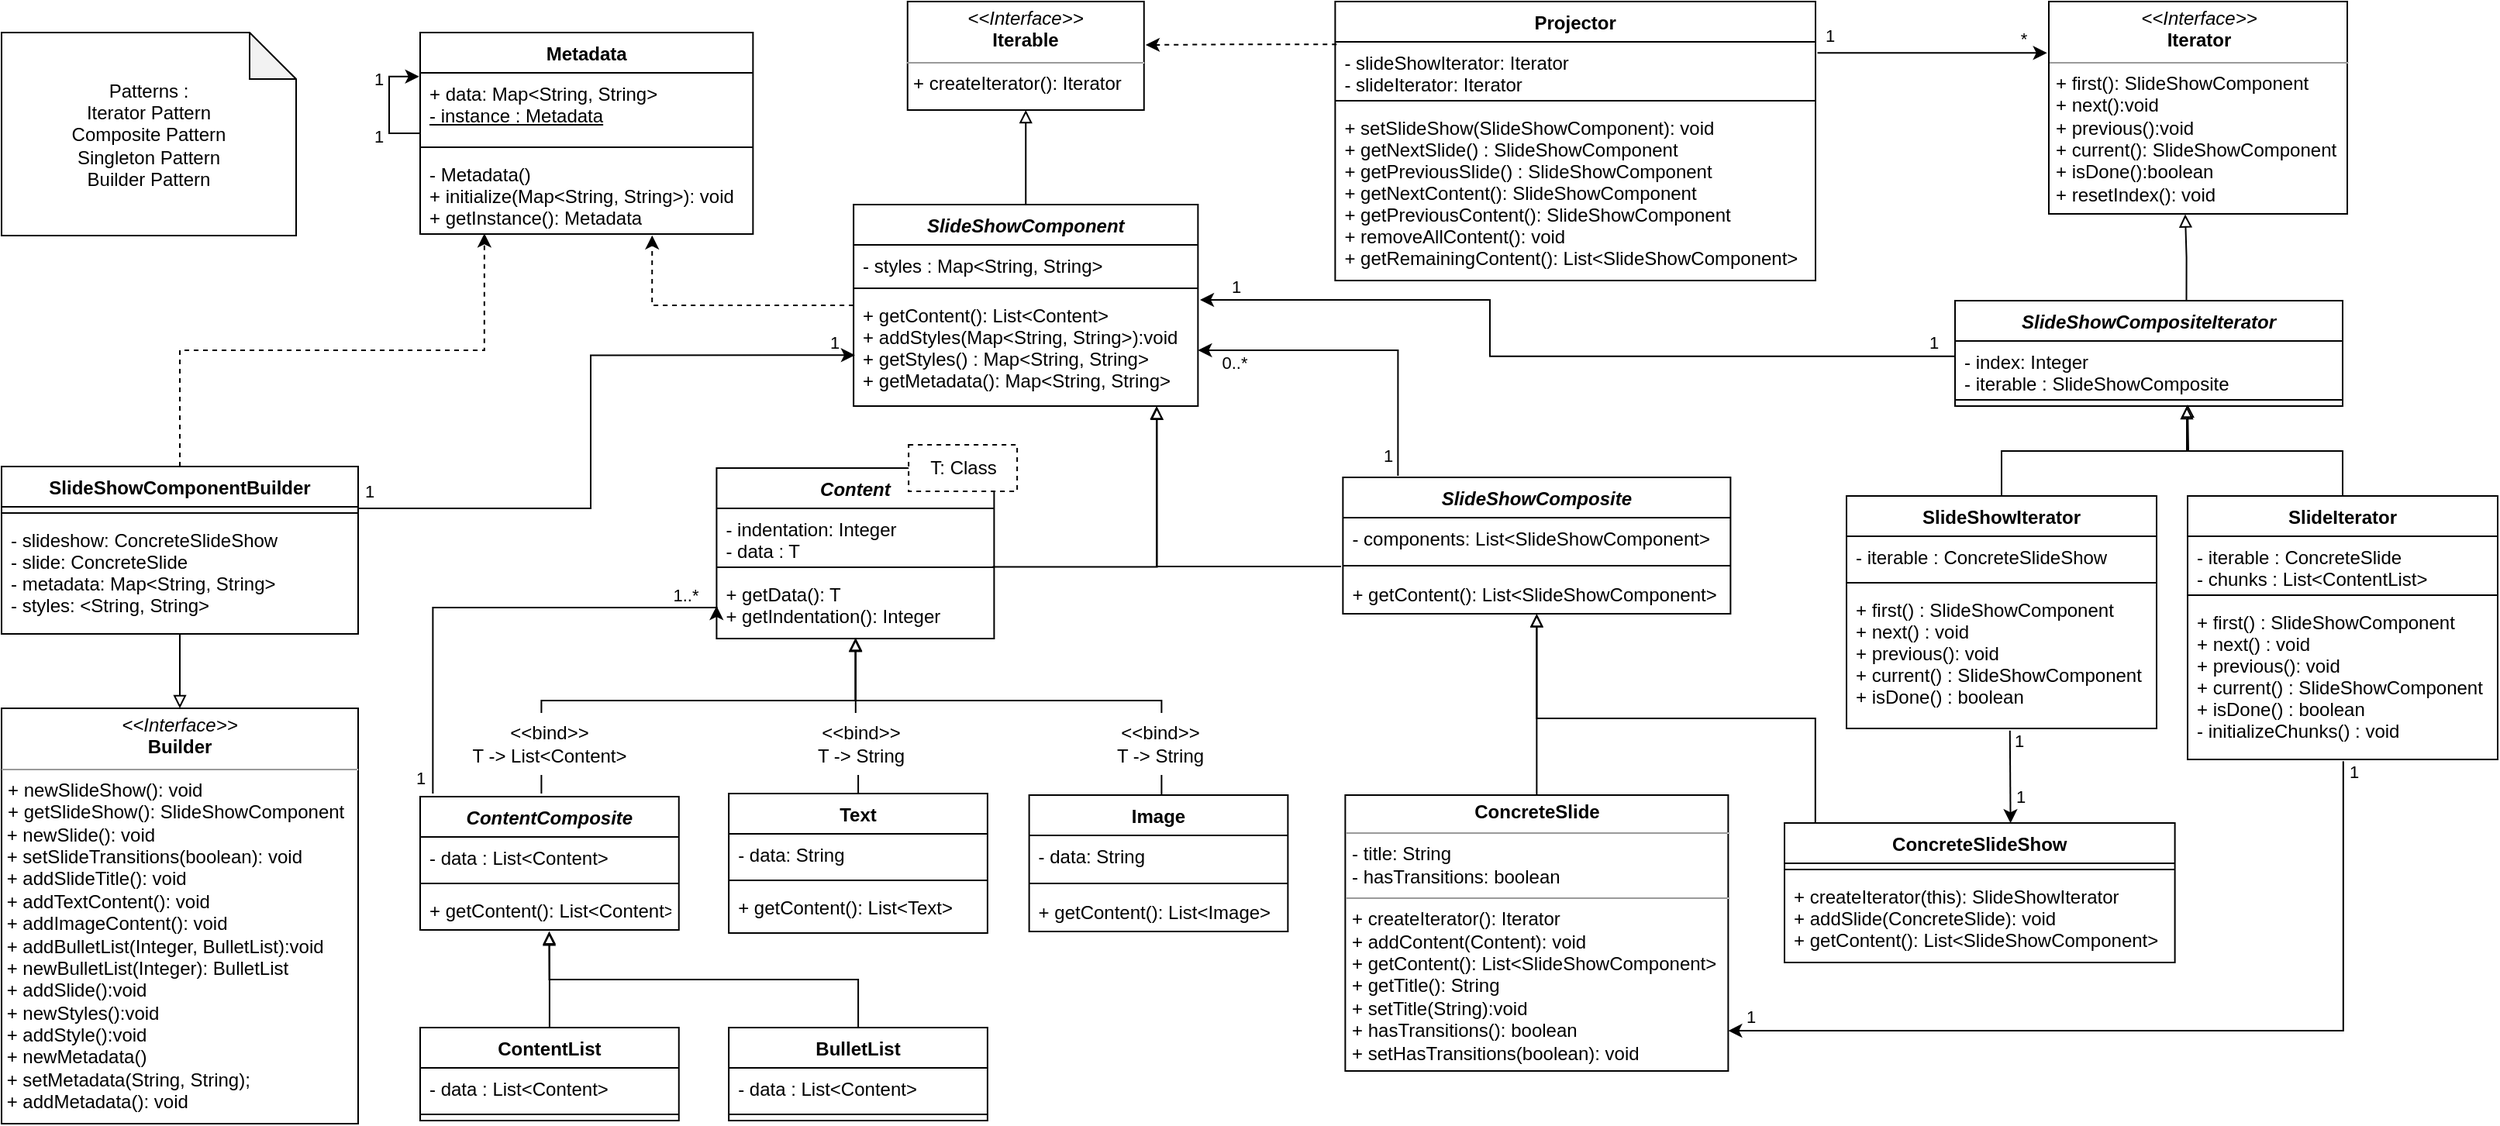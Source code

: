 <mxfile version="20.5.1" type="device"><diagram id="dJp5wNmj4JbH1_XlsDkN" name="Page-1"><mxGraphModel dx="1901" dy="945" grid="1" gridSize="10" guides="1" tooltips="1" connect="1" arrows="1" fold="1" page="1" pageScale="1" pageWidth="1654" pageHeight="2336" math="0" shadow="0"><root><mxCell id="0"/><mxCell id="1" parent="0"/><mxCell id="BEjTRMxC8oMAZIC29KmR-113" style="edgeStyle=orthogonalEdgeStyle;rounded=0;orthogonalLoop=1;jettySize=auto;html=1;startArrow=none;startFill=0;endArrow=block;endFill=0;entryX=0.5;entryY=1;entryDx=0;entryDy=0;exitX=0.5;exitY=0;exitDx=0;exitDy=0;" parent="1" source="BEjTRMxC8oMAZIC29KmR-5" target="BEjTRMxC8oMAZIC29KmR-72" edge="1"><mxGeometry relative="1" as="geometry"><mxPoint x="848.19" y="118" as="targetPoint"/><mxPoint x="734.19" y="161" as="sourcePoint"/></mxGeometry></mxCell><mxCell id="H9FdFN-ClzO1cE9R2MqB-24" style="edgeStyle=orthogonalEdgeStyle;rounded=0;orthogonalLoop=1;jettySize=auto;html=1;entryX=0.697;entryY=1.016;entryDx=0;entryDy=0;entryPerimeter=0;dashed=1;endArrow=classic;endFill=1;" parent="1" source="BEjTRMxC8oMAZIC29KmR-5" target="BEjTRMxC8oMAZIC29KmR-18" edge="1"><mxGeometry relative="1" as="geometry"/></mxCell><mxCell id="BEjTRMxC8oMAZIC29KmR-5" value="SlideShowComponent" style="swimlane;fontStyle=3;align=center;verticalAlign=top;childLayout=stackLayout;horizontal=1;startSize=26;horizontalStack=0;resizeParent=1;resizeParentMax=0;resizeLast=0;collapsible=1;marginBottom=0;" parent="1" vertex="1"><mxGeometry x="579.56" y="151" width="222.13" height="130" as="geometry"/></mxCell><mxCell id="BEjTRMxC8oMAZIC29KmR-6" value="- styles : Map&lt;String, String&gt;" style="text;strokeColor=none;fillColor=none;align=left;verticalAlign=top;spacingLeft=4;spacingRight=4;overflow=hidden;rotatable=0;points=[[0,0.5],[1,0.5]];portConstraint=eastwest;" parent="BEjTRMxC8oMAZIC29KmR-5" vertex="1"><mxGeometry y="26" width="222.13" height="24" as="geometry"/></mxCell><mxCell id="BEjTRMxC8oMAZIC29KmR-7" value="" style="line;strokeWidth=1;fillColor=none;align=left;verticalAlign=middle;spacingTop=-1;spacingLeft=3;spacingRight=3;rotatable=0;labelPosition=right;points=[];portConstraint=eastwest;strokeColor=inherit;" parent="BEjTRMxC8oMAZIC29KmR-5" vertex="1"><mxGeometry y="50" width="222.13" height="8" as="geometry"/></mxCell><mxCell id="BEjTRMxC8oMAZIC29KmR-8" value="+ getContent(): List&lt;Content&gt;&#10;+ addStyles(Map&lt;String, String&gt;):void&#10;+ getStyles() : Map&lt;String, String&gt;&#10;+ getMetadata(): Map&lt;String, String&gt;&#10;" style="text;strokeColor=none;fillColor=none;align=left;verticalAlign=top;spacingLeft=4;spacingRight=4;overflow=hidden;rotatable=0;points=[[0,0.5],[1,0.5]];portConstraint=eastwest;" parent="BEjTRMxC8oMAZIC29KmR-5" vertex="1"><mxGeometry y="58" width="222.13" height="72" as="geometry"/></mxCell><mxCell id="BEjTRMxC8oMAZIC29KmR-15" value="Metadata" style="swimlane;fontStyle=1;align=center;verticalAlign=top;childLayout=stackLayout;horizontal=1;startSize=26;horizontalStack=0;resizeParent=1;resizeParentMax=0;resizeLast=0;collapsible=1;marginBottom=0;" parent="1" vertex="1"><mxGeometry x="300" y="40" width="214.68" height="130" as="geometry"/></mxCell><mxCell id="BEjTRMxC8oMAZIC29KmR-16" value="+ data: Map&amp;lt;String, String&amp;gt;&lt;br&gt;&lt;u&gt;- instance : Metadata&lt;/u&gt;" style="text;strokeColor=none;fillColor=none;align=left;verticalAlign=top;spacingLeft=4;spacingRight=4;overflow=hidden;rotatable=0;points=[[0,0.5],[1,0.5]];portConstraint=eastwest;html=1;" parent="BEjTRMxC8oMAZIC29KmR-15" vertex="1"><mxGeometry y="26" width="214.68" height="44" as="geometry"/></mxCell><mxCell id="BEjTRMxC8oMAZIC29KmR-17" value="" style="line;strokeWidth=1;fillColor=none;align=left;verticalAlign=middle;spacingTop=-1;spacingLeft=3;spacingRight=3;rotatable=0;labelPosition=right;points=[];portConstraint=eastwest;strokeColor=inherit;" parent="BEjTRMxC8oMAZIC29KmR-15" vertex="1"><mxGeometry y="70" width="214.68" height="8" as="geometry"/></mxCell><mxCell id="BEjTRMxC8oMAZIC29KmR-18" value="- Metadata()&#10;+ initialize(Map&lt;String, String&gt;): void&#10;+ getInstance(): Metadata" style="text;strokeColor=none;fillColor=none;align=left;verticalAlign=top;spacingLeft=4;spacingRight=4;overflow=hidden;rotatable=0;points=[[0,0.5],[1,0.5]];portConstraint=eastwest;" parent="BEjTRMxC8oMAZIC29KmR-15" vertex="1"><mxGeometry y="78" width="214.68" height="52" as="geometry"/></mxCell><mxCell id="TA6oF3tq6VPVfZ2ChKSb-13" style="edgeStyle=orthogonalEdgeStyle;rounded=0;orthogonalLoop=1;jettySize=auto;html=1;startArrow=none;startFill=0;endArrow=classic;endFill=1;entryX=-0.003;entryY=0.055;entryDx=0;entryDy=0;entryPerimeter=0;" parent="BEjTRMxC8oMAZIC29KmR-15" source="BEjTRMxC8oMAZIC29KmR-16" target="BEjTRMxC8oMAZIC29KmR-16" edge="1"><mxGeometry relative="1" as="geometry"><mxPoint x="-5.32" y="29" as="targetPoint"/><Array as="points"><mxPoint x="-20" y="65"/><mxPoint x="-20" y="29"/></Array></mxGeometry></mxCell><mxCell id="diG9DpCNGjjHX850nTGm-32" value="1" style="edgeLabel;html=1;align=center;verticalAlign=middle;resizable=0;points=[];" parent="TA6oF3tq6VPVfZ2ChKSb-13" vertex="1" connectable="0"><mxGeometry x="-0.741" y="1" relative="1" as="geometry"><mxPoint x="-17" y="1" as="offset"/></mxGeometry></mxCell><mxCell id="diG9DpCNGjjHX850nTGm-33" value="1" style="edgeLabel;html=1;align=center;verticalAlign=middle;resizable=0;points=[];" parent="TA6oF3tq6VPVfZ2ChKSb-13" vertex="1" connectable="0"><mxGeometry x="0.649" y="-1" relative="1" as="geometry"><mxPoint x="-13" as="offset"/></mxGeometry></mxCell><mxCell id="BEjTRMxC8oMAZIC29KmR-68" style="edgeStyle=orthogonalEdgeStyle;rounded=0;orthogonalLoop=1;jettySize=auto;html=1;startArrow=none;startFill=0;endArrow=classic;endFill=1;exitX=0.142;exitY=-0.011;exitDx=0;exitDy=0;exitPerimeter=0;" parent="1" target="BEjTRMxC8oMAZIC29KmR-8" edge="1" source="H9FdFN-ClzO1cE9R2MqB-15"><mxGeometry relative="1" as="geometry"><mxPoint x="930" y="321" as="sourcePoint"/></mxGeometry></mxCell><mxCell id="diG9DpCNGjjHX850nTGm-20" value="1" style="edgeLabel;html=1;align=center;verticalAlign=middle;resizable=0;points=[];" parent="BEjTRMxC8oMAZIC29KmR-68" vertex="1" connectable="0"><mxGeometry x="-0.814" y="-1" relative="1" as="geometry"><mxPoint x="-8" y="6" as="offset"/></mxGeometry></mxCell><mxCell id="diG9DpCNGjjHX850nTGm-21" value="0..*" style="edgeLabel;html=1;align=center;verticalAlign=middle;resizable=0;points=[];" parent="BEjTRMxC8oMAZIC29KmR-68" vertex="1" connectable="0"><mxGeometry x="0.831" y="-2" relative="1" as="geometry"><mxPoint x="6" y="10" as="offset"/></mxGeometry></mxCell><mxCell id="diG9DpCNGjjHX850nTGm-8" style="edgeStyle=orthogonalEdgeStyle;rounded=0;orthogonalLoop=1;jettySize=auto;html=1;endArrow=block;endFill=0;exitX=-0.005;exitY=-0.175;exitDx=0;exitDy=0;exitPerimeter=0;" parent="1" source="H9FdFN-ClzO1cE9R2MqB-18" edge="1"><mxGeometry relative="1" as="geometry"><mxPoint x="775" y="281" as="targetPoint"/><mxPoint x="836.94" y="384.312" as="sourcePoint"/><Array as="points"><mxPoint x="775.19" y="385"/></Array></mxGeometry></mxCell><mxCell id="TA6oF3tq6VPVfZ2ChKSb-8" style="edgeStyle=orthogonalEdgeStyle;rounded=0;orthogonalLoop=1;jettySize=auto;html=1;entryX=0.501;entryY=1;entryDx=0;entryDy=0;entryPerimeter=0;startArrow=none;startFill=0;endArrow=block;endFill=0;" parent="1" source="BEjTRMxC8oMAZIC29KmR-26" target="BEjTRMxC8oMAZIC29KmR-44" edge="1"><mxGeometry relative="1" as="geometry"/></mxCell><mxCell id="BEjTRMxC8oMAZIC29KmR-26" value="Text" style="swimlane;fontStyle=1;align=center;verticalAlign=top;childLayout=stackLayout;horizontal=1;startSize=26;horizontalStack=0;resizeParent=1;resizeParentMax=0;resizeLast=0;collapsible=1;marginBottom=0;" parent="1" vertex="1"><mxGeometry x="499.07" y="531" width="166.88" height="90" as="geometry"/></mxCell><mxCell id="BEjTRMxC8oMAZIC29KmR-27" value="- data: String" style="text;strokeColor=none;fillColor=none;align=left;verticalAlign=top;spacingLeft=4;spacingRight=4;overflow=hidden;rotatable=0;points=[[0,0.5],[1,0.5]];portConstraint=eastwest;" parent="BEjTRMxC8oMAZIC29KmR-26" vertex="1"><mxGeometry y="26" width="166.88" height="26" as="geometry"/></mxCell><mxCell id="BEjTRMxC8oMAZIC29KmR-28" value="" style="line;strokeWidth=1;fillColor=none;align=left;verticalAlign=middle;spacingTop=-1;spacingLeft=3;spacingRight=3;rotatable=0;labelPosition=right;points=[];portConstraint=eastwest;strokeColor=inherit;" parent="BEjTRMxC8oMAZIC29KmR-26" vertex="1"><mxGeometry y="52" width="166.88" height="8" as="geometry"/></mxCell><mxCell id="BEjTRMxC8oMAZIC29KmR-29" value="+ getContent(): List&lt;Text&gt;" style="text;strokeColor=none;fillColor=none;align=left;verticalAlign=top;spacingLeft=4;spacingRight=4;overflow=hidden;rotatable=0;points=[[0,0.5],[1,0.5]];portConstraint=eastwest;" parent="BEjTRMxC8oMAZIC29KmR-26" vertex="1"><mxGeometry y="60" width="166.88" height="30" as="geometry"/></mxCell><mxCell id="TA6oF3tq6VPVfZ2ChKSb-9" style="edgeStyle=orthogonalEdgeStyle;rounded=0;orthogonalLoop=1;jettySize=auto;html=1;entryX=0.5;entryY=1;entryDx=0;entryDy=0;startArrow=none;startFill=0;endArrow=block;endFill=0;" parent="1" source="BEjTRMxC8oMAZIC29KmR-31" target="BEjTRMxC8oMAZIC29KmR-41" edge="1"><mxGeometry relative="1" as="geometry"><Array as="points"><mxPoint x="778.19" y="471"/><mxPoint x="580.19" y="471"/></Array></mxGeometry></mxCell><mxCell id="BEjTRMxC8oMAZIC29KmR-31" value="Image" style="swimlane;fontStyle=1;align=center;verticalAlign=top;childLayout=stackLayout;horizontal=1;startSize=26;horizontalStack=0;resizeParent=1;resizeParentMax=0;resizeLast=0;collapsible=1;marginBottom=0;" parent="1" vertex="1"><mxGeometry x="692.81" y="532" width="166.88" height="88" as="geometry"/></mxCell><mxCell id="BEjTRMxC8oMAZIC29KmR-32" value="- data: String" style="text;strokeColor=none;fillColor=none;align=left;verticalAlign=top;spacingLeft=4;spacingRight=4;overflow=hidden;rotatable=0;points=[[0,0.5],[1,0.5]];portConstraint=eastwest;" parent="BEjTRMxC8oMAZIC29KmR-31" vertex="1"><mxGeometry y="26" width="166.88" height="26" as="geometry"/></mxCell><mxCell id="BEjTRMxC8oMAZIC29KmR-33" value="" style="line;strokeWidth=1;fillColor=none;align=left;verticalAlign=middle;spacingTop=-1;spacingLeft=3;spacingRight=3;rotatable=0;labelPosition=right;points=[];portConstraint=eastwest;strokeColor=inherit;" parent="BEjTRMxC8oMAZIC29KmR-31" vertex="1"><mxGeometry y="52" width="166.88" height="10" as="geometry"/></mxCell><mxCell id="BEjTRMxC8oMAZIC29KmR-34" value="+ getContent(): List&lt;Image&gt;" style="text;strokeColor=none;fillColor=none;align=left;verticalAlign=top;spacingLeft=4;spacingRight=4;overflow=hidden;rotatable=0;points=[[0,0.5],[1,0.5]];portConstraint=eastwest;" parent="BEjTRMxC8oMAZIC29KmR-31" vertex="1"><mxGeometry y="62" width="166.88" height="26" as="geometry"/></mxCell><mxCell id="1Rqe-ZaB17CGoWird3mA-8" style="edgeStyle=orthogonalEdgeStyle;rounded=0;orthogonalLoop=1;jettySize=auto;html=1;entryX=0;entryY=0.5;entryDx=0;entryDy=0;" parent="1" target="BEjTRMxC8oMAZIC29KmR-44" edge="1"><mxGeometry relative="1" as="geometry"><Array as="points"><mxPoint x="308" y="411"/><mxPoint x="491" y="411"/></Array><mxPoint x="308.19" y="531" as="sourcePoint"/><mxPoint x="468.19" y="396" as="targetPoint"/></mxGeometry></mxCell><mxCell id="diG9DpCNGjjHX850nTGm-22" value="1" style="edgeLabel;html=1;align=center;verticalAlign=middle;resizable=0;points=[];" parent="1Rqe-ZaB17CGoWird3mA-8" vertex="1" connectable="0"><mxGeometry x="-0.936" y="1" relative="1" as="geometry"><mxPoint x="-7" y="-1" as="offset"/></mxGeometry></mxCell><mxCell id="diG9DpCNGjjHX850nTGm-23" value="1..*" style="edgeLabel;html=1;align=center;verticalAlign=middle;resizable=0;points=[];" parent="1Rqe-ZaB17CGoWird3mA-8" vertex="1" connectable="0"><mxGeometry x="0.799" y="3" relative="1" as="geometry"><mxPoint x="9" y="-5" as="offset"/></mxGeometry></mxCell><mxCell id="BEjTRMxC8oMAZIC29KmR-36" value="ContentComposite" style="swimlane;fontStyle=3;align=center;verticalAlign=top;childLayout=stackLayout;horizontal=1;startSize=26;horizontalStack=0;resizeParent=1;resizeParentMax=0;resizeLast=0;collapsible=1;marginBottom=0;" parent="1" vertex="1"><mxGeometry x="300" y="533" width="166.88" height="86" as="geometry"/></mxCell><mxCell id="BEjTRMxC8oMAZIC29KmR-37" value="- data : List&lt;Content&gt;" style="text;strokeColor=none;fillColor=none;align=left;verticalAlign=top;spacingLeft=4;spacingRight=4;overflow=hidden;rotatable=0;points=[[0,0.5],[1,0.5]];portConstraint=eastwest;" parent="BEjTRMxC8oMAZIC29KmR-36" vertex="1"><mxGeometry y="26" width="166.88" height="26" as="geometry"/></mxCell><mxCell id="BEjTRMxC8oMAZIC29KmR-38" value="" style="line;strokeWidth=1;fillColor=none;align=left;verticalAlign=middle;spacingTop=-1;spacingLeft=3;spacingRight=3;rotatable=0;labelPosition=right;points=[];portConstraint=eastwest;strokeColor=inherit;" parent="BEjTRMxC8oMAZIC29KmR-36" vertex="1"><mxGeometry y="52" width="166.88" height="8" as="geometry"/></mxCell><mxCell id="BEjTRMxC8oMAZIC29KmR-39" value="+ getContent(): List&lt;Content&gt;" style="text;strokeColor=none;fillColor=none;align=left;verticalAlign=top;spacingLeft=4;spacingRight=4;overflow=hidden;rotatable=0;points=[[0,0.5],[1,0.5]];portConstraint=eastwest;" parent="BEjTRMxC8oMAZIC29KmR-36" vertex="1"><mxGeometry y="60" width="166.88" height="26" as="geometry"/></mxCell><mxCell id="TA6oF3tq6VPVfZ2ChKSb-7" style="edgeStyle=orthogonalEdgeStyle;rounded=0;orthogonalLoop=1;jettySize=auto;html=1;endArrow=none;endFill=0;startArrow=block;startFill=0;exitX=0.501;exitY=0.988;exitDx=0;exitDy=0;exitPerimeter=0;" parent="1" source="BEjTRMxC8oMAZIC29KmR-44" edge="1"><mxGeometry relative="1" as="geometry"><Array as="points"><mxPoint x="581.19" y="471"/><mxPoint x="378.19" y="471"/><mxPoint x="378.19" y="531"/></Array><mxPoint x="378.19" y="531" as="targetPoint"/></mxGeometry></mxCell><mxCell id="diG9DpCNGjjHX850nTGm-4" style="edgeStyle=orthogonalEdgeStyle;rounded=0;orthogonalLoop=1;jettySize=auto;html=1;entryX=0.881;entryY=1.006;entryDx=0;entryDy=0;entryPerimeter=0;endArrow=block;endFill=0;exitX=0.994;exitY=0.589;exitDx=0;exitDy=0;exitPerimeter=0;" parent="1" target="BEjTRMxC8oMAZIC29KmR-8" edge="1"><mxGeometry relative="1" as="geometry"><mxPoint x="669.126" y="384.712" as="sourcePoint"/><mxPoint x="774.61" y="285.38" as="targetPoint"/><Array as="points"><mxPoint x="775" y="385"/></Array></mxGeometry></mxCell><mxCell id="BEjTRMxC8oMAZIC29KmR-41" value="Content" style="swimlane;fontStyle=3;align=center;verticalAlign=top;childLayout=stackLayout;horizontal=1;startSize=26;horizontalStack=0;resizeParent=1;resizeParentMax=0;resizeLast=0;collapsible=1;marginBottom=0;" parent="1" vertex="1"><mxGeometry x="491.21" y="321" width="178.99" height="110" as="geometry"/></mxCell><mxCell id="BEjTRMxC8oMAZIC29KmR-42" value="- indentation: Integer&#10;- data : T" style="text;strokeColor=none;fillColor=none;align=left;verticalAlign=top;spacingLeft=4;spacingRight=4;overflow=hidden;rotatable=0;points=[[0,0.5],[1,0.5]];portConstraint=eastwest;" parent="BEjTRMxC8oMAZIC29KmR-41" vertex="1"><mxGeometry y="26" width="178.99" height="34" as="geometry"/></mxCell><mxCell id="BEjTRMxC8oMAZIC29KmR-43" value="" style="line;strokeWidth=1;fillColor=none;align=left;verticalAlign=middle;spacingTop=-1;spacingLeft=3;spacingRight=3;rotatable=0;labelPosition=right;points=[];portConstraint=eastwest;strokeColor=inherit;" parent="BEjTRMxC8oMAZIC29KmR-41" vertex="1"><mxGeometry y="60" width="178.99" height="8" as="geometry"/></mxCell><mxCell id="BEjTRMxC8oMAZIC29KmR-44" value="+ getData(): T&#10;+ getIndentation(): Integer" style="text;strokeColor=none;fillColor=none;align=left;verticalAlign=top;spacingLeft=4;spacingRight=4;overflow=hidden;rotatable=0;points=[[0,0.5],[1,0.5]];portConstraint=eastwest;" parent="BEjTRMxC8oMAZIC29KmR-41" vertex="1"><mxGeometry y="68" width="178.99" height="42" as="geometry"/></mxCell><mxCell id="diG9DpCNGjjHX850nTGm-10" value="" style="edgeStyle=orthogonalEdgeStyle;rounded=0;orthogonalLoop=1;jettySize=auto;html=1;endArrow=classic;endFill=1;exitX=1.004;exitY=0.209;exitDx=0;exitDy=0;exitPerimeter=0;entryX=-0.006;entryY=0.242;entryDx=0;entryDy=0;entryPerimeter=0;" parent="1" source="BEjTRMxC8oMAZIC29KmR-54" target="BEjTRMxC8oMAZIC29KmR-75" edge="1"><mxGeometry x="-0.868" y="4" relative="1" as="geometry"><mxPoint x="1170" y="74.81" as="sourcePoint"/><mxPoint x="1236" y="73" as="targetPoint"/><mxPoint as="offset"/><Array as="points"><mxPoint x="1220" y="53"/><mxPoint x="1220" y="53"/></Array></mxGeometry></mxCell><mxCell id="diG9DpCNGjjHX850nTGm-13" value="*" style="edgeLabel;html=1;align=center;verticalAlign=middle;resizable=0;points=[];" parent="diG9DpCNGjjHX850nTGm-10" vertex="1" connectable="0"><mxGeometry x="0.733" y="-1" relative="1" as="geometry"><mxPoint x="4" y="-10" as="offset"/></mxGeometry></mxCell><mxCell id="diG9DpCNGjjHX850nTGm-14" value="1" style="edgeLabel;html=1;align=center;verticalAlign=middle;resizable=0;points=[];" parent="diG9DpCNGjjHX850nTGm-10" vertex="1" connectable="0"><mxGeometry x="-0.484" y="1" relative="1" as="geometry"><mxPoint x="-30" y="-10" as="offset"/></mxGeometry></mxCell><mxCell id="IIY0gkFRQyNeZIVxNkBU-9" style="edgeStyle=orthogonalEdgeStyle;rounded=0;orthogonalLoop=1;jettySize=auto;html=1;entryX=1.007;entryY=0.4;entryDx=0;entryDy=0;entryPerimeter=0;endArrow=classic;endFill=1;dashed=1;exitX=0.003;exitY=0.048;exitDx=0;exitDy=0;exitPerimeter=0;" edge="1" parent="1" source="BEjTRMxC8oMAZIC29KmR-54" target="BEjTRMxC8oMAZIC29KmR-72"><mxGeometry relative="1" as="geometry"/></mxCell><mxCell id="BEjTRMxC8oMAZIC29KmR-53" value="Projector" style="swimlane;fontStyle=1;align=center;verticalAlign=top;childLayout=stackLayout;horizontal=1;startSize=26;horizontalStack=0;resizeParent=1;resizeParentMax=0;resizeLast=0;collapsible=1;marginBottom=0;" parent="1" vertex="1"><mxGeometry x="890.19" y="20" width="309.81" height="180" as="geometry"/></mxCell><mxCell id="BEjTRMxC8oMAZIC29KmR-54" value="- slideShowIterator: Iterator&#10;- slideIterator: Iterator" style="text;strokeColor=none;fillColor=none;align=left;verticalAlign=top;spacingLeft=4;spacingRight=4;overflow=hidden;rotatable=0;points=[[0,0.5],[1,0.5]];portConstraint=eastwest;" parent="BEjTRMxC8oMAZIC29KmR-53" vertex="1"><mxGeometry y="26" width="309.81" height="34" as="geometry"/></mxCell><mxCell id="BEjTRMxC8oMAZIC29KmR-55" value="" style="line;strokeWidth=1;fillColor=none;align=left;verticalAlign=middle;spacingTop=-1;spacingLeft=3;spacingRight=3;rotatable=0;labelPosition=right;points=[];portConstraint=eastwest;strokeColor=inherit;" parent="BEjTRMxC8oMAZIC29KmR-53" vertex="1"><mxGeometry y="60" width="309.81" height="8" as="geometry"/></mxCell><mxCell id="BEjTRMxC8oMAZIC29KmR-56" value="+ setSlideShow(SlideShowComponent): void&#10;+ getNextSlide() : SlideShowComponent&#10;+ getPreviousSlide() : SlideShowComponent&#10;+ getNextContent(): SlideShowComponent&#10;+ getPreviousContent(): SlideShowComponent&#10;+ removeAllContent(): void&#10;+ getRemainingContent(): List&lt;SlideShowComponent&gt;" style="text;strokeColor=none;fillColor=none;align=left;verticalAlign=top;spacingLeft=4;spacingRight=4;overflow=hidden;rotatable=0;points=[[0,0.5],[1,0.5]];portConstraint=eastwest;" parent="BEjTRMxC8oMAZIC29KmR-53" vertex="1"><mxGeometry y="68" width="309.81" height="112" as="geometry"/></mxCell><mxCell id="BEjTRMxC8oMAZIC29KmR-72" value="&lt;p style=&quot;margin:0px;margin-top:4px;text-align:center;&quot;&gt;&lt;i&gt;&amp;lt;&amp;lt;Interface&amp;gt;&amp;gt;&lt;/i&gt;&lt;br&gt;&lt;b&gt;Iterable&lt;/b&gt;&lt;/p&gt;&lt;hr size=&quot;1&quot;&gt;&lt;p style=&quot;margin:0px;margin-left:4px;&quot;&gt;+ createIterator(): Iterator&lt;/p&gt;&lt;p style=&quot;margin:0px;margin-left:4px;&quot;&gt;&lt;br&gt;&lt;/p&gt;" style="verticalAlign=top;align=left;overflow=fill;fontSize=12;fontFamily=Helvetica;html=1;" parent="1" vertex="1"><mxGeometry x="614.38" y="20" width="152.5" height="70" as="geometry"/></mxCell><mxCell id="BEjTRMxC8oMAZIC29KmR-75" value="&lt;p style=&quot;margin:0px;margin-top:4px;text-align:center;&quot;&gt;&lt;i&gt;&amp;lt;&amp;lt;Interface&amp;gt;&amp;gt;&lt;/i&gt;&lt;br&gt;&lt;b&gt;Iterator&lt;/b&gt;&lt;/p&gt;&lt;hr size=&quot;1&quot;&gt;&lt;p style=&quot;margin:0px;margin-left:4px;&quot;&gt;+ first(): SlideShowComponent&lt;br style=&quot;padding: 0px; margin: 0px;&quot;&gt;+ next():void&lt;/p&gt;&lt;p style=&quot;margin:0px;margin-left:4px;&quot;&gt;+ previous():void&lt;br style=&quot;padding: 0px; margin: 0px;&quot;&gt;+ current(): SlideShowComponent&lt;br style=&quot;padding: 0px; margin: 0px;&quot;&gt;+ isDone():boolean&lt;br&gt;&lt;/p&gt;&lt;p style=&quot;margin:0px;margin-left:4px;&quot;&gt;+ resetIndex(): void&lt;/p&gt;&lt;p style=&quot;margin:0px;margin-left:4px;&quot;&gt;&lt;br&gt;&lt;/p&gt;" style="verticalAlign=top;align=left;overflow=fill;fontSize=12;fontFamily=Helvetica;html=1;" parent="1" vertex="1"><mxGeometry x="1350.5" y="20" width="192.5" height="137" as="geometry"/></mxCell><mxCell id="BEjTRMxC8oMAZIC29KmR-103" style="edgeStyle=orthogonalEdgeStyle;rounded=0;orthogonalLoop=1;jettySize=auto;html=1;entryX=0.457;entryY=1.002;entryDx=0;entryDy=0;startArrow=none;startFill=0;endArrow=block;endFill=0;exitX=0.597;exitY=-0.001;exitDx=0;exitDy=0;exitPerimeter=0;entryPerimeter=0;" parent="1" source="BEjTRMxC8oMAZIC29KmR-78" target="BEjTRMxC8oMAZIC29KmR-75" edge="1"><mxGeometry relative="1" as="geometry"/></mxCell><mxCell id="BEjTRMxC8oMAZIC29KmR-78" value="SlideShowCompositeIterator" style="swimlane;fontStyle=3;align=center;verticalAlign=top;childLayout=stackLayout;horizontal=1;startSize=26;horizontalStack=0;resizeParent=1;resizeParentMax=0;resizeLast=0;collapsible=1;marginBottom=0;" parent="1" vertex="1"><mxGeometry x="1290" y="213" width="250" height="68" as="geometry"><mxRectangle x="1030" y="417" width="140" height="30" as="alternateBounds"/></mxGeometry></mxCell><mxCell id="BEjTRMxC8oMAZIC29KmR-79" value="- index: Integer&#10;- iterable : SlideShowComposite" style="text;strokeColor=none;fillColor=none;align=left;verticalAlign=top;spacingLeft=4;spacingRight=4;overflow=hidden;rotatable=0;points=[[0,0.5],[1,0.5]];portConstraint=eastwest;" parent="BEjTRMxC8oMAZIC29KmR-78" vertex="1"><mxGeometry y="26" width="250" height="34" as="geometry"/></mxCell><mxCell id="BEjTRMxC8oMAZIC29KmR-80" value="" style="line;strokeWidth=1;fillColor=none;align=left;verticalAlign=middle;spacingTop=-1;spacingLeft=3;spacingRight=3;rotatable=0;labelPosition=right;points=[];portConstraint=eastwest;strokeColor=inherit;" parent="BEjTRMxC8oMAZIC29KmR-78" vertex="1"><mxGeometry y="60" width="250" height="8" as="geometry"/></mxCell><mxCell id="H9FdFN-ClzO1cE9R2MqB-26" style="edgeStyle=orthogonalEdgeStyle;rounded=0;orthogonalLoop=1;jettySize=auto;html=1;entryX=0.5;entryY=1.01;entryDx=0;entryDy=0;entryPerimeter=0;endArrow=block;endFill=0;exitX=0.079;exitY=0;exitDx=0;exitDy=0;exitPerimeter=0;" parent="1" target="H9FdFN-ClzO1cE9R2MqB-18" edge="1" source="BEjTRMxC8oMAZIC29KmR-94"><mxGeometry relative="1" as="geometry"><mxPoint x="1200" y="531" as="sourcePoint"/></mxGeometry></mxCell><mxCell id="BEjTRMxC8oMAZIC29KmR-94" value="ConcreteSlideShow" style="swimlane;fontStyle=1;align=center;verticalAlign=top;childLayout=stackLayout;horizontal=1;startSize=26;horizontalStack=0;resizeParent=1;resizeParentMax=0;resizeLast=0;collapsible=1;marginBottom=0;" parent="1" vertex="1"><mxGeometry x="1180" y="550" width="251.81" height="90" as="geometry"><mxRectangle x="860" y="859" width="150" height="30" as="alternateBounds"/></mxGeometry></mxCell><mxCell id="BEjTRMxC8oMAZIC29KmR-96" value="" style="line;strokeWidth=1;fillColor=none;align=left;verticalAlign=middle;spacingTop=-1;spacingLeft=3;spacingRight=3;rotatable=0;labelPosition=right;points=[];portConstraint=eastwest;strokeColor=inherit;" parent="BEjTRMxC8oMAZIC29KmR-94" vertex="1"><mxGeometry y="26" width="251.81" height="8" as="geometry"/></mxCell><mxCell id="BEjTRMxC8oMAZIC29KmR-97" value="+ createIterator(this): SlideShowIterator&#10;+ addSlide(ConcreteSlide): void&#10;+ getContent(): List&lt;SlideShowComponent&gt; " style="text;strokeColor=none;fillColor=none;align=left;verticalAlign=top;spacingLeft=4;spacingRight=4;overflow=hidden;rotatable=0;points=[[0,0.5],[1,0.5]];portConstraint=eastwest;" parent="BEjTRMxC8oMAZIC29KmR-94" vertex="1"><mxGeometry y="34" width="251.81" height="56" as="geometry"/></mxCell><mxCell id="1Rqe-ZaB17CGoWird3mA-18" value="&lt;p style=&quot;margin:0px;margin-top:4px;text-align:center;&quot;&gt;&lt;i&gt;&amp;lt;&amp;lt;Interface&amp;gt;&amp;gt;&lt;/i&gt;&lt;br&gt;&lt;b&gt;Builder&lt;/b&gt;&lt;/p&gt;&lt;hr size=&quot;1&quot;&gt;&lt;p style=&quot;margin:0px;margin-left:4px;&quot;&gt;+ newSlideShow(): void&lt;/p&gt;&lt;p style=&quot;margin: 0px 0px 0px 4px;&quot;&gt;+ getSlideShow(): SlideShowComponent&lt;br&gt;&lt;/p&gt;&lt;div&gt;&amp;nbsp;+ newSlide(): void&lt;/div&gt;&lt;div&gt;&amp;nbsp;+ setSlideTransitions(boolean): void&lt;/div&gt;&lt;div&gt;&amp;nbsp;+ addSlideTitle(): void&lt;/div&gt;&lt;div&gt;&amp;nbsp;+ addTextContent(): void&lt;/div&gt;&lt;div&gt;&amp;nbsp;+ addImageContent(): void&lt;/div&gt;&lt;div&gt;&amp;nbsp;+ addBulletList(Integer, BulletList):void&lt;/div&gt;&lt;div&gt;&amp;nbsp;+ newBulletList(Integer): BulletList&lt;/div&gt;&lt;div&gt;&amp;nbsp;+ addSlide():void&lt;/div&gt;&lt;div&gt;&amp;nbsp;+ newStyles():void&lt;/div&gt;&lt;div&gt;&amp;nbsp;+ addStyle():void&lt;/div&gt;&lt;div&gt;&amp;nbsp;+ newMetadata()&lt;/div&gt;&lt;div&gt;&amp;nbsp;+ setMetadata(String, String);&lt;/div&gt;&lt;div&gt;&amp;nbsp;+ addMetadata(): void&lt;/div&gt;" style="verticalAlign=top;align=left;overflow=fill;fontSize=12;fontFamily=Helvetica;html=1;" parent="1" vertex="1"><mxGeometry x="30" y="476" width="230" height="268" as="geometry"/></mxCell><mxCell id="1Rqe-ZaB17CGoWird3mA-25" style="edgeStyle=orthogonalEdgeStyle;rounded=0;orthogonalLoop=1;jettySize=auto;html=1;entryX=0.5;entryY=0;entryDx=0;entryDy=0;endArrow=block;endFill=0;exitX=0.5;exitY=1;exitDx=0;exitDy=0;" parent="1" source="1Rqe-ZaB17CGoWird3mA-21" target="1Rqe-ZaB17CGoWird3mA-18" edge="1"><mxGeometry relative="1" as="geometry"><mxPoint x="145" y="431" as="sourcePoint"/><Array as="points"><mxPoint x="145" y="428"/></Array></mxGeometry></mxCell><mxCell id="H9FdFN-ClzO1cE9R2MqB-23" style="edgeStyle=orthogonalEdgeStyle;rounded=0;orthogonalLoop=1;jettySize=auto;html=1;entryX=0.193;entryY=0.993;entryDx=0;entryDy=0;entryPerimeter=0;dashed=1;endArrow=classic;endFill=1;" parent="1" source="1Rqe-ZaB17CGoWird3mA-21" target="BEjTRMxC8oMAZIC29KmR-18" edge="1"><mxGeometry relative="1" as="geometry"/></mxCell><mxCell id="1Rqe-ZaB17CGoWird3mA-21" value="SlideShowComponentBuilder" style="swimlane;fontStyle=1;align=center;verticalAlign=top;childLayout=stackLayout;horizontal=1;startSize=26;horizontalStack=0;resizeParent=1;resizeParentMax=0;resizeLast=0;collapsible=1;marginBottom=0;" parent="1" vertex="1"><mxGeometry x="30" y="320" width="230" height="108" as="geometry"/></mxCell><mxCell id="1Rqe-ZaB17CGoWird3mA-23" value="" style="line;strokeWidth=1;fillColor=none;align=left;verticalAlign=middle;spacingTop=-1;spacingLeft=3;spacingRight=3;rotatable=0;labelPosition=right;points=[];portConstraint=eastwest;strokeColor=inherit;" parent="1Rqe-ZaB17CGoWird3mA-21" vertex="1"><mxGeometry y="26" width="230" height="8" as="geometry"/></mxCell><mxCell id="1Rqe-ZaB17CGoWird3mA-22" value="- slideshow: ConcreteSlideShow&#10;- slide: ConcreteSlide&#10;- metadata: Map&lt;String, String&gt;&#10;- styles: &lt;String, String&gt;" style="text;strokeColor=none;fillColor=none;align=left;verticalAlign=top;spacingLeft=4;spacingRight=4;overflow=hidden;rotatable=0;points=[[0,0.5],[1,0.5]];portConstraint=eastwest;" parent="1Rqe-ZaB17CGoWird3mA-21" vertex="1"><mxGeometry y="34" width="230" height="74" as="geometry"/></mxCell><mxCell id="1Rqe-ZaB17CGoWird3mA-26" style="edgeStyle=orthogonalEdgeStyle;rounded=0;orthogonalLoop=1;jettySize=auto;html=1;endArrow=none;endFill=0;startArrow=classic;startFill=1;entryX=1;entryY=0.25;entryDx=0;entryDy=0;exitX=0.004;exitY=0.544;exitDx=0;exitDy=0;exitPerimeter=0;" parent="1" source="BEjTRMxC8oMAZIC29KmR-8" target="1Rqe-ZaB17CGoWird3mA-21" edge="1"><mxGeometry relative="1" as="geometry"><mxPoint x="728.19" y="181" as="sourcePoint"/><mxPoint x="210" y="251" as="targetPoint"/><Array as="points"><mxPoint x="410" y="248"/><mxPoint x="410" y="347"/></Array></mxGeometry></mxCell><mxCell id="diG9DpCNGjjHX850nTGm-24" value="1" style="edgeLabel;html=1;align=center;verticalAlign=middle;resizable=0;points=[];" parent="1Rqe-ZaB17CGoWird3mA-26" vertex="1" connectable="0"><mxGeometry x="0.259" y="-1" relative="1" as="geometry"><mxPoint x="-142" y="-6" as="offset"/></mxGeometry></mxCell><mxCell id="diG9DpCNGjjHX850nTGm-25" value="1" style="edgeLabel;html=1;align=center;verticalAlign=middle;resizable=0;points=[];" parent="1Rqe-ZaB17CGoWird3mA-26" vertex="1" connectable="0"><mxGeometry x="-0.807" y="-3" relative="1" as="geometry"><mxPoint x="27" y="-5" as="offset"/></mxGeometry></mxCell><mxCell id="diG9DpCNGjjHX850nTGm-6" style="edgeStyle=orthogonalEdgeStyle;rounded=0;orthogonalLoop=1;jettySize=auto;html=1;endArrow=classic;endFill=1;exitX=0.527;exitY=1.015;exitDx=0;exitDy=0;exitPerimeter=0;entryX=0.579;entryY=0.001;entryDx=0;entryDy=0;entryPerimeter=0;" parent="1" source="diG9DpCNGjjHX850nTGm-29" edge="1" target="BEjTRMxC8oMAZIC29KmR-94"><mxGeometry relative="1" as="geometry"><mxPoint x="1258.117" y="459.99" as="sourcePoint"/><Array as="points"><mxPoint x="1325" y="491"/><mxPoint x="1326" y="491"/><mxPoint x="1326" y="533"/></Array><mxPoint x="1334" y="534" as="targetPoint"/></mxGeometry></mxCell><mxCell id="diG9DpCNGjjHX850nTGm-17" value="1" style="edgeLabel;html=1;align=center;verticalAlign=middle;resizable=0;points=[];" parent="diG9DpCNGjjHX850nTGm-6" vertex="1" connectable="0"><mxGeometry x="-0.822" y="1" relative="1" as="geometry"><mxPoint x="4" y="1" as="offset"/></mxGeometry></mxCell><mxCell id="diG9DpCNGjjHX850nTGm-18" value="1" style="edgeLabel;html=1;align=center;verticalAlign=middle;resizable=0;points=[];" parent="diG9DpCNGjjHX850nTGm-6" vertex="1" connectable="0"><mxGeometry x="0.655" relative="1" as="geometry"><mxPoint x="6" y="-7" as="offset"/></mxGeometry></mxCell><mxCell id="diG9DpCNGjjHX850nTGm-7" style="edgeStyle=orthogonalEdgeStyle;rounded=0;orthogonalLoop=1;jettySize=auto;html=1;entryX=0.598;entryY=1;entryDx=0;entryDy=0;endArrow=block;endFill=0;entryPerimeter=0;exitX=0.5;exitY=0;exitDx=0;exitDy=0;" parent="1" source="diG9DpCNGjjHX850nTGm-26" target="BEjTRMxC8oMAZIC29KmR-80" edge="1"><mxGeometry relative="1" as="geometry"><mxPoint x="1252.69" y="309" as="sourcePoint"/></mxGeometry></mxCell><mxCell id="91BxNfJ3IX_Nx7LJa_Bf-10" style="edgeStyle=orthogonalEdgeStyle;rounded=0;orthogonalLoop=1;jettySize=auto;html=1;startArrow=none;startFill=0;endArrow=classic;endFill=1;entryX=1.006;entryY=0.048;entryDx=0;entryDy=0;entryPerimeter=0;exitX=-0.001;exitY=0.29;exitDx=0;exitDy=0;exitPerimeter=0;" parent="1" source="BEjTRMxC8oMAZIC29KmR-79" target="BEjTRMxC8oMAZIC29KmR-8" edge="1"><mxGeometry relative="1" as="geometry"><mxPoint x="1298.19" y="261" as="sourcePoint"/><mxPoint x="1398.19" y="529" as="targetPoint"/><Array as="points"><mxPoint x="990" y="249"/><mxPoint x="990" y="213"/></Array></mxGeometry></mxCell><mxCell id="diG9DpCNGjjHX850nTGm-15" value="1" style="edgeLabel;html=1;align=center;verticalAlign=middle;resizable=0;points=[];" parent="91BxNfJ3IX_Nx7LJa_Bf-10" vertex="1" connectable="0"><mxGeometry x="-0.883" y="-2" relative="1" as="geometry"><mxPoint x="17" y="-7" as="offset"/></mxGeometry></mxCell><mxCell id="diG9DpCNGjjHX850nTGm-16" value="1" style="edgeLabel;html=1;align=center;verticalAlign=middle;resizable=0;points=[];" parent="91BxNfJ3IX_Nx7LJa_Bf-10" vertex="1" connectable="0"><mxGeometry x="0.865" y="-2" relative="1" as="geometry"><mxPoint x="-12" y="-7" as="offset"/></mxGeometry></mxCell><mxCell id="i5Scx4muYGu7qm7_OJdb-1" value="Patterns :&lt;br&gt;Iterator Pattern&lt;br&gt;Composite Pattern&lt;br&gt;Singleton Pattern&lt;br&gt;Builder Pattern" style="shape=note;whiteSpace=wrap;html=1;backgroundOutline=1;darkOpacity=0.05;" parent="1" vertex="1"><mxGeometry x="30" y="40" width="190" height="131" as="geometry"/></mxCell><mxCell id="TA6oF3tq6VPVfZ2ChKSb-1" value="T: Class" style="text;html=1;align=center;verticalAlign=middle;resizable=0;points=[];autosize=1;strokeColor=default;fillColor=default;dashed=1;" parent="1" vertex="1"><mxGeometry x="615.06" y="306" width="70" height="30" as="geometry"/></mxCell><mxCell id="TA6oF3tq6VPVfZ2ChKSb-4" value="&amp;lt;&amp;lt;bind&amp;gt;&amp;gt;&lt;br&gt;T -&amp;gt; String" style="text;html=1;align=center;verticalAlign=middle;resizable=0;points=[];autosize=1;strokeColor=none;fillColor=default;dashed=1;" parent="1" vertex="1"><mxGeometry x="543.51" y="479" width="80" height="40" as="geometry"/></mxCell><mxCell id="TA6oF3tq6VPVfZ2ChKSb-5" value="&amp;lt;&amp;lt;bind&amp;gt;&amp;gt;&lt;br&gt;T -&amp;gt; String" style="text;html=1;align=center;verticalAlign=middle;resizable=0;points=[];autosize=1;strokeColor=none;fillColor=default;dashed=1;" parent="1" vertex="1"><mxGeometry x="737.25" y="479" width="80" height="40" as="geometry"/></mxCell><mxCell id="TA6oF3tq6VPVfZ2ChKSb-6" value="&amp;lt;&amp;lt;bind&amp;gt;&amp;gt;&lt;br&gt;T -&amp;gt; List&amp;lt;Content&amp;gt;" style="text;html=1;align=center;verticalAlign=middle;resizable=0;points=[];autosize=1;strokeColor=none;fillColor=default;dashed=1;" parent="1" vertex="1"><mxGeometry x="323.44" y="479" width="120" height="40" as="geometry"/></mxCell><mxCell id="H9FdFN-ClzO1cE9R2MqB-25" style="edgeStyle=orthogonalEdgeStyle;rounded=0;orthogonalLoop=1;jettySize=auto;html=1;entryX=0.5;entryY=1;entryDx=0;entryDy=0;endArrow=block;endFill=0;" parent="1" source="TA6oF3tq6VPVfZ2ChKSb-12" target="H9FdFN-ClzO1cE9R2MqB-15" edge="1"><mxGeometry relative="1" as="geometry"/></mxCell><mxCell id="TA6oF3tq6VPVfZ2ChKSb-12" value="&lt;p style=&quot;margin:0px;margin-top:4px;text-align:center;&quot;&gt;&lt;b&gt;ConcreteSlide&lt;/b&gt;&lt;/p&gt;&lt;hr size=&quot;1&quot;&gt;&lt;p style=&quot;margin:0px;margin-left:4px;&quot;&gt;- title: String&lt;/p&gt;&lt;p style=&quot;margin:0px;margin-left:4px;&quot;&gt;- hasTransitions: boolean&lt;/p&gt;&lt;hr size=&quot;1&quot;&gt;&lt;p style=&quot;margin: 0px 0px 0px 4px;&quot;&gt;+ createIterator(): Iterator&lt;/p&gt;&lt;p style=&quot;margin:0px;margin-left:4px;&quot;&gt;+ addContent(Content): void&lt;/p&gt;&lt;p style=&quot;margin:0px;margin-left:4px;&quot;&gt;+ getContent(): List&amp;lt;SlideShowComponent&amp;gt;&lt;br&gt;&lt;/p&gt;&lt;p style=&quot;margin:0px;margin-left:4px;&quot;&gt;&lt;span style=&quot;background-color: initial;&quot;&gt;+ getTitle(): String&lt;/span&gt;&lt;br&gt;&lt;/p&gt;&lt;p style=&quot;margin:0px;margin-left:4px;&quot;&gt;&lt;span style=&quot;background-color: initial;&quot;&gt;+ setTitle(String):void&lt;/span&gt;&lt;/p&gt;&lt;p style=&quot;margin:0px;margin-left:4px;&quot;&gt;&lt;span style=&quot;background-color: initial;&quot;&gt;+ hasTransitions(): boolean&lt;/span&gt;&lt;/p&gt;&lt;p style=&quot;margin:0px;margin-left:4px;&quot;&gt;&lt;span style=&quot;background-color: initial;&quot;&gt;+ setHasTransitions(boolean): void&lt;/span&gt;&lt;/p&gt;" style="verticalAlign=top;align=left;overflow=fill;fontSize=12;fontFamily=Helvetica;html=1;strokeColor=default;fillColor=default;" parent="1" vertex="1"><mxGeometry x="896.69" y="532" width="247" height="178" as="geometry"/></mxCell><mxCell id="diG9DpCNGjjHX850nTGm-26" value="SlideShowIterator" style="swimlane;fontStyle=1;align=center;verticalAlign=top;childLayout=stackLayout;horizontal=1;startSize=26;horizontalStack=0;resizeParent=1;resizeParentMax=0;resizeLast=0;collapsible=1;marginBottom=0;" parent="1" vertex="1"><mxGeometry x="1220" y="339" width="200" height="150" as="geometry"/></mxCell><mxCell id="diG9DpCNGjjHX850nTGm-27" value="- iterable : ConcreteSlideShow" style="text;strokeColor=none;fillColor=none;align=left;verticalAlign=top;spacingLeft=4;spacingRight=4;overflow=hidden;rotatable=0;points=[[0,0.5],[1,0.5]];portConstraint=eastwest;" parent="diG9DpCNGjjHX850nTGm-26" vertex="1"><mxGeometry y="26" width="200" height="26" as="geometry"/></mxCell><mxCell id="diG9DpCNGjjHX850nTGm-28" value="" style="line;strokeWidth=1;fillColor=none;align=left;verticalAlign=middle;spacingTop=-1;spacingLeft=3;spacingRight=3;rotatable=0;labelPosition=right;points=[];portConstraint=eastwest;strokeColor=inherit;" parent="diG9DpCNGjjHX850nTGm-26" vertex="1"><mxGeometry y="52" width="200" height="8" as="geometry"/></mxCell><mxCell id="diG9DpCNGjjHX850nTGm-29" value="+ first() : SlideShowComponent&#10;+ next() : void&#10;+ previous(): void&#10;+ current() : SlideShowComponent&#10;+ isDone() : boolean" style="text;strokeColor=none;fillColor=none;align=left;verticalAlign=top;spacingLeft=4;spacingRight=4;overflow=hidden;rotatable=0;points=[[0,0.5],[1,0.5]];portConstraint=eastwest;" parent="diG9DpCNGjjHX850nTGm-26" vertex="1"><mxGeometry y="60" width="200" height="90" as="geometry"/></mxCell><mxCell id="H9FdFN-ClzO1cE9R2MqB-10" style="edgeStyle=orthogonalEdgeStyle;rounded=0;orthogonalLoop=1;jettySize=auto;html=1;entryX=0.499;entryY=1.031;entryDx=0;entryDy=0;entryPerimeter=0;endArrow=block;endFill=0;" parent="1" source="H9FdFN-ClzO1cE9R2MqB-2" target="BEjTRMxC8oMAZIC29KmR-39" edge="1"><mxGeometry relative="1" as="geometry"/></mxCell><mxCell id="H9FdFN-ClzO1cE9R2MqB-2" value="ContentList" style="swimlane;fontStyle=1;align=center;verticalAlign=top;childLayout=stackLayout;horizontal=1;startSize=26;horizontalStack=0;resizeParent=1;resizeParentMax=0;resizeLast=0;collapsible=1;marginBottom=0;" parent="1" vertex="1"><mxGeometry x="300" y="682" width="166.88" height="60" as="geometry"/></mxCell><mxCell id="H9FdFN-ClzO1cE9R2MqB-3" value="- data : List&lt;Content&gt;" style="text;strokeColor=none;fillColor=none;align=left;verticalAlign=top;spacingLeft=4;spacingRight=4;overflow=hidden;rotatable=0;points=[[0,0.5],[1,0.5]];portConstraint=eastwest;" parent="H9FdFN-ClzO1cE9R2MqB-2" vertex="1"><mxGeometry y="26" width="166.88" height="26" as="geometry"/></mxCell><mxCell id="H9FdFN-ClzO1cE9R2MqB-4" value="" style="line;strokeWidth=1;fillColor=none;align=left;verticalAlign=middle;spacingTop=-1;spacingLeft=3;spacingRight=3;rotatable=0;labelPosition=right;points=[];portConstraint=eastwest;strokeColor=inherit;" parent="H9FdFN-ClzO1cE9R2MqB-2" vertex="1"><mxGeometry y="52" width="166.88" height="8" as="geometry"/></mxCell><mxCell id="H9FdFN-ClzO1cE9R2MqB-11" style="edgeStyle=orthogonalEdgeStyle;rounded=0;orthogonalLoop=1;jettySize=auto;html=1;entryX=0.499;entryY=1.062;entryDx=0;entryDy=0;entryPerimeter=0;endArrow=block;endFill=0;" parent="1" source="H9FdFN-ClzO1cE9R2MqB-6" target="BEjTRMxC8oMAZIC29KmR-39" edge="1"><mxGeometry relative="1" as="geometry"><Array as="points"><mxPoint x="583.19" y="651"/><mxPoint x="383.19" y="651"/></Array></mxGeometry></mxCell><mxCell id="H9FdFN-ClzO1cE9R2MqB-6" value="BulletList" style="swimlane;fontStyle=1;align=center;verticalAlign=top;childLayout=stackLayout;horizontal=1;startSize=26;horizontalStack=0;resizeParent=1;resizeParentMax=0;resizeLast=0;collapsible=1;marginBottom=0;" parent="1" vertex="1"><mxGeometry x="499.07" y="682" width="166.88" height="60" as="geometry"/></mxCell><mxCell id="H9FdFN-ClzO1cE9R2MqB-7" value="- data : List&lt;Content&gt;" style="text;strokeColor=none;fillColor=none;align=left;verticalAlign=top;spacingLeft=4;spacingRight=4;overflow=hidden;rotatable=0;points=[[0,0.5],[1,0.5]];portConstraint=eastwest;" parent="H9FdFN-ClzO1cE9R2MqB-6" vertex="1"><mxGeometry y="26" width="166.88" height="26" as="geometry"/></mxCell><mxCell id="H9FdFN-ClzO1cE9R2MqB-8" value="" style="line;strokeWidth=1;fillColor=none;align=left;verticalAlign=middle;spacingTop=-1;spacingLeft=3;spacingRight=3;rotatable=0;labelPosition=right;points=[];portConstraint=eastwest;strokeColor=inherit;" parent="H9FdFN-ClzO1cE9R2MqB-6" vertex="1"><mxGeometry y="52" width="166.88" height="8" as="geometry"/></mxCell><mxCell id="H9FdFN-ClzO1cE9R2MqB-15" value="SlideShowComposite" style="swimlane;fontStyle=3;align=center;verticalAlign=top;childLayout=stackLayout;horizontal=1;startSize=26;horizontalStack=0;resizeParent=1;resizeParentMax=0;resizeLast=0;collapsible=1;marginBottom=0;" parent="1" vertex="1"><mxGeometry x="895.19" y="327" width="250" height="88" as="geometry"/></mxCell><mxCell id="H9FdFN-ClzO1cE9R2MqB-16" value="- components: List&lt;SlideShowComponent&gt;" style="text;strokeColor=none;fillColor=none;align=left;verticalAlign=top;spacingLeft=4;spacingRight=4;overflow=hidden;rotatable=0;points=[[0,0.5],[1,0.5]];portConstraint=eastwest;" parent="H9FdFN-ClzO1cE9R2MqB-15" vertex="1"><mxGeometry y="26" width="250" height="26" as="geometry"/></mxCell><mxCell id="H9FdFN-ClzO1cE9R2MqB-17" value="" style="line;strokeWidth=1;fillColor=none;align=left;verticalAlign=middle;spacingTop=-1;spacingLeft=3;spacingRight=3;rotatable=0;labelPosition=right;points=[];portConstraint=eastwest;strokeColor=inherit;" parent="H9FdFN-ClzO1cE9R2MqB-15" vertex="1"><mxGeometry y="52" width="250" height="10" as="geometry"/></mxCell><mxCell id="H9FdFN-ClzO1cE9R2MqB-18" value="+ getContent(): List&lt;SlideShowComponent&gt;" style="text;strokeColor=none;fillColor=none;align=left;verticalAlign=top;spacingLeft=4;spacingRight=4;overflow=hidden;rotatable=0;points=[[0,0.5],[1,0.5]];portConstraint=eastwest;" parent="H9FdFN-ClzO1cE9R2MqB-15" vertex="1"><mxGeometry y="62" width="250" height="26" as="geometry"/></mxCell><mxCell id="IIY0gkFRQyNeZIVxNkBU-5" style="edgeStyle=orthogonalEdgeStyle;rounded=0;orthogonalLoop=1;jettySize=auto;html=1;endArrow=block;endFill=0;" edge="1" parent="1" source="IIY0gkFRQyNeZIVxNkBU-1"><mxGeometry relative="1" as="geometry"><mxPoint x="1440" y="280.0" as="targetPoint"/></mxGeometry></mxCell><mxCell id="IIY0gkFRQyNeZIVxNkBU-6" style="edgeStyle=orthogonalEdgeStyle;rounded=0;orthogonalLoop=1;jettySize=auto;html=1;entryX=1;entryY=0.854;entryDx=0;entryDy=0;entryPerimeter=0;endArrow=classic;endFill=1;exitX=0.502;exitY=1.011;exitDx=0;exitDy=0;exitPerimeter=0;" edge="1" parent="1" source="IIY0gkFRQyNeZIVxNkBU-4" target="TA6oF3tq6VPVfZ2ChKSb-12"><mxGeometry relative="1" as="geometry"><Array as="points"><mxPoint x="1540" y="684"/></Array></mxGeometry></mxCell><mxCell id="IIY0gkFRQyNeZIVxNkBU-7" value="1" style="edgeLabel;html=1;align=center;verticalAlign=middle;resizable=0;points=[];" vertex="1" connectable="0" parent="IIY0gkFRQyNeZIVxNkBU-6"><mxGeometry x="-0.969" y="1" relative="1" as="geometry"><mxPoint x="5" y="-2" as="offset"/></mxGeometry></mxCell><mxCell id="IIY0gkFRQyNeZIVxNkBU-8" value="1" style="edgeLabel;html=1;align=center;verticalAlign=middle;resizable=0;points=[];" vertex="1" connectable="0" parent="IIY0gkFRQyNeZIVxNkBU-6"><mxGeometry x="0.939" relative="1" as="geometry"><mxPoint x="-4" y="-9" as="offset"/></mxGeometry></mxCell><mxCell id="IIY0gkFRQyNeZIVxNkBU-1" value="SlideIterator" style="swimlane;fontStyle=1;align=center;verticalAlign=top;childLayout=stackLayout;horizontal=1;startSize=26;horizontalStack=0;resizeParent=1;resizeParentMax=0;resizeLast=0;collapsible=1;marginBottom=0;" vertex="1" parent="1"><mxGeometry x="1440" y="339" width="200" height="170" as="geometry"/></mxCell><mxCell id="IIY0gkFRQyNeZIVxNkBU-2" value="- iterable : ConcreteSlide&#10;- chunks : List&lt;ContentList&gt;" style="text;strokeColor=none;fillColor=none;align=left;verticalAlign=top;spacingLeft=4;spacingRight=4;overflow=hidden;rotatable=0;points=[[0,0.5],[1,0.5]];portConstraint=eastwest;" vertex="1" parent="IIY0gkFRQyNeZIVxNkBU-1"><mxGeometry y="26" width="200" height="34" as="geometry"/></mxCell><mxCell id="IIY0gkFRQyNeZIVxNkBU-3" value="" style="line;strokeWidth=1;fillColor=none;align=left;verticalAlign=middle;spacingTop=-1;spacingLeft=3;spacingRight=3;rotatable=0;labelPosition=right;points=[];portConstraint=eastwest;strokeColor=inherit;" vertex="1" parent="IIY0gkFRQyNeZIVxNkBU-1"><mxGeometry y="60" width="200" height="8" as="geometry"/></mxCell><mxCell id="IIY0gkFRQyNeZIVxNkBU-4" value="+ first() : SlideShowComponent&#10;+ next() : void&#10;+ previous(): void&#10;+ current() : SlideShowComponent&#10;+ isDone() : boolean&#10;- initializeChunks() : void" style="text;strokeColor=none;fillColor=none;align=left;verticalAlign=top;spacingLeft=4;spacingRight=4;overflow=hidden;rotatable=0;points=[[0,0.5],[1,0.5]];portConstraint=eastwest;" vertex="1" parent="IIY0gkFRQyNeZIVxNkBU-1"><mxGeometry y="68" width="200" height="102" as="geometry"/></mxCell></root></mxGraphModel></diagram></mxfile>